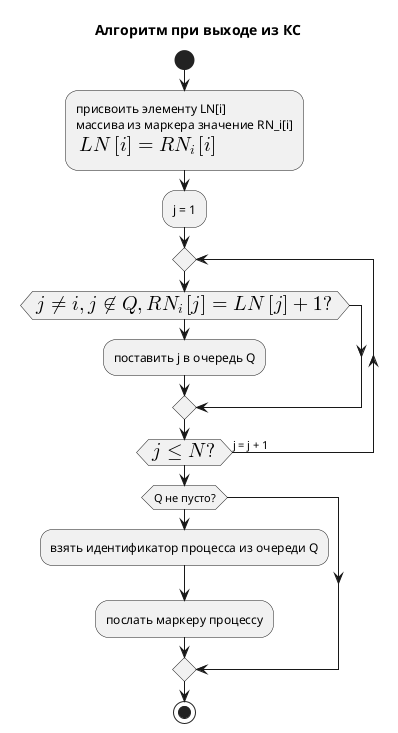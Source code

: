 @startuml

title "Алгоритм при выходе из КС"

start

:присвоить элементу LN[i]\nмассива из маркера значение RN_i[i]\n<math>LN[i] = RN_i[i]</math>;
:j = 1;
repeat
if (<math>j \ne i, j \notin Q, RN_i[j] = LN[j] + 1?</math>) then
  :поставить j в очередь Q;
endif
repeat while (<math>j \le N?</math>) is (j = j + 1)

if (Q не пусто?) then
  :взять идентификатор процесса из очереди Q;
  :послать маркеру процессу;
endif

stop

@enduml
